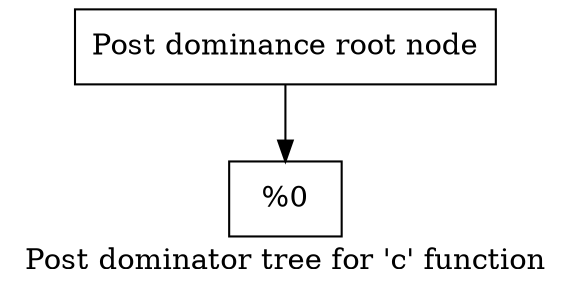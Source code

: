 digraph "Post dominator tree for 'c' function" {
	label="Post dominator tree for 'c' function";

	Node0x21e2360 [shape=record,label="{Post dominance root node}"];
	Node0x21e2360 -> Node0x21e2320;
	Node0x21e2320 [shape=record,label="{%0}"];
}
